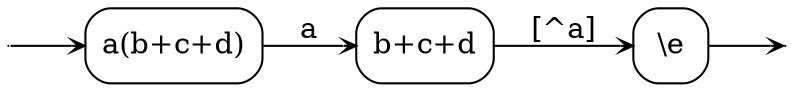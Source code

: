digraph
{
  vcsn_context = "[abcd]? → 𝔹"
  rankdir = LR
  edge [arrowhead = vee, arrowsize = .6]
  {
    node [shape = point, width = 0]
    I0
    F2
  }
  {
    node [shape = circle, style = rounded, width = 0.5]
    0 [label = "a(b+c+d)", shape = box]
    1 [label = "b+c+d", shape = box]
    2 [label = "\\e", shape = box]
  }
  I0 -> 0
  0 -> 1 [label = "a"]
  1 -> 2 [label = "[^a]"]
  2 -> F2
}
